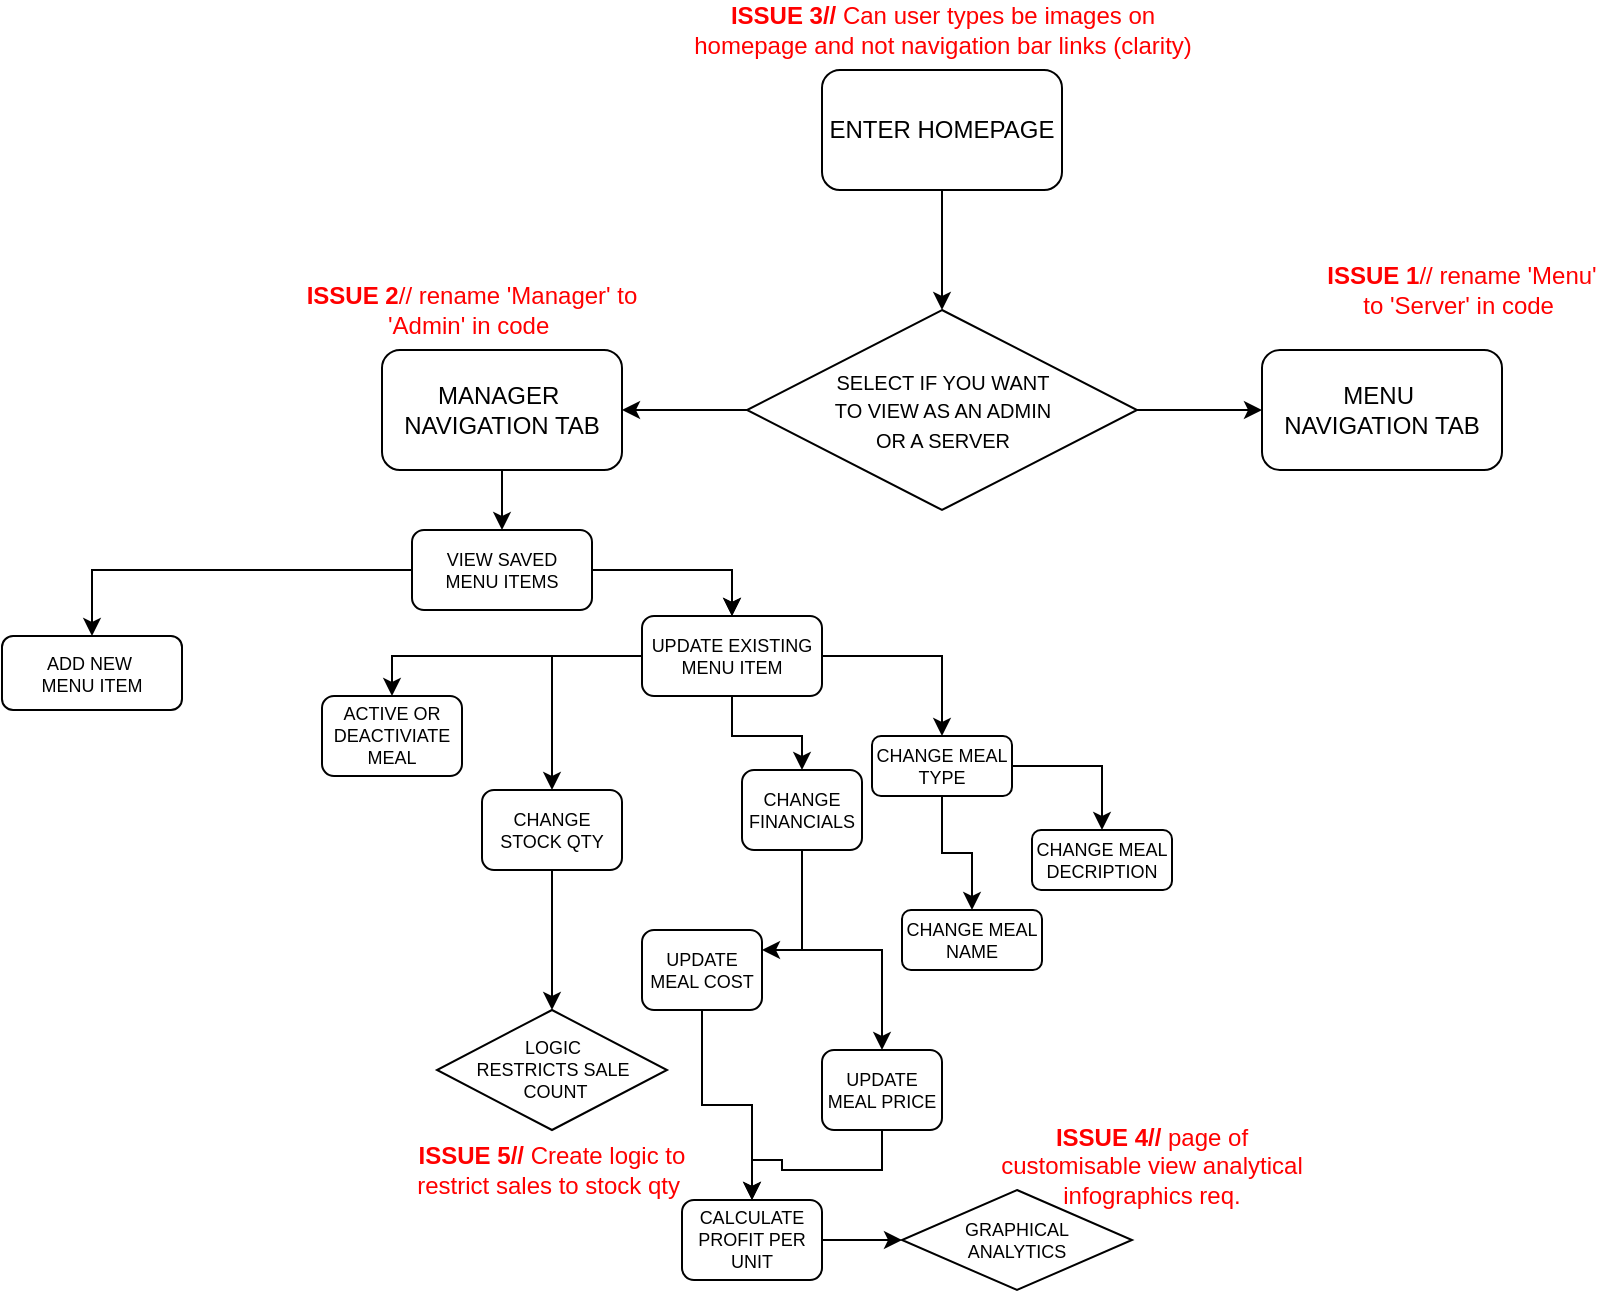 <mxfile version="13.9.6" type="github">
  <diagram name="Page-1" id="e7e014a7-5840-1c2e-5031-d8a46d1fe8dd">
    <mxGraphModel dx="991" dy="654" grid="1" gridSize="10" guides="1" tooltips="1" connect="1" arrows="1" fold="1" page="1" pageScale="1" pageWidth="1169" pageHeight="826" background="#ffffff" math="0" shadow="0">
      <root>
        <mxCell id="0" />
        <mxCell id="1" parent="0" />
        <mxCell id="AGuOc8GbQPeEdw_ynwzA-45" value="" style="edgeStyle=orthogonalEdgeStyle;rounded=0;orthogonalLoop=1;jettySize=auto;html=1;" parent="1" source="AGuOc8GbQPeEdw_ynwzA-42" target="AGuOc8GbQPeEdw_ynwzA-43" edge="1">
          <mxGeometry relative="1" as="geometry" />
        </mxCell>
        <mxCell id="AGuOc8GbQPeEdw_ynwzA-42" value="ENTER HOMEPAGE" style="rounded=1;whiteSpace=wrap;html=1;" parent="1" vertex="1">
          <mxGeometry x="480" y="100" width="120" height="60" as="geometry" />
        </mxCell>
        <mxCell id="AGuOc8GbQPeEdw_ynwzA-48" value="" style="edgeStyle=orthogonalEdgeStyle;rounded=0;orthogonalLoop=1;jettySize=auto;html=1;" parent="1" source="AGuOc8GbQPeEdw_ynwzA-43" target="AGuOc8GbQPeEdw_ynwzA-47" edge="1">
          <mxGeometry relative="1" as="geometry" />
        </mxCell>
        <mxCell id="AGuOc8GbQPeEdw_ynwzA-49" value="" style="edgeStyle=orthogonalEdgeStyle;rounded=0;orthogonalLoop=1;jettySize=auto;html=1;" parent="1" source="AGuOc8GbQPeEdw_ynwzA-43" target="AGuOc8GbQPeEdw_ynwzA-46" edge="1">
          <mxGeometry relative="1" as="geometry" />
        </mxCell>
        <mxCell id="AGuOc8GbQPeEdw_ynwzA-43" value="&lt;font style=&quot;font-size: 10px&quot;&gt;SELECT IF YOU WANT &lt;br&gt;TO VIEW AS AN ADMIN &lt;br&gt;OR A SERVER&lt;/font&gt;" style="rhombus;whiteSpace=wrap;html=1;" parent="1" vertex="1">
          <mxGeometry x="442.5" y="220" width="195" height="100" as="geometry" />
        </mxCell>
        <mxCell id="-RGO8fO24sxqpMGSyuH2-9" value="" style="edgeStyle=orthogonalEdgeStyle;rounded=0;orthogonalLoop=1;jettySize=auto;html=1;fontSize=9;" edge="1" parent="1" source="AGuOc8GbQPeEdw_ynwzA-46" target="-RGO8fO24sxqpMGSyuH2-1">
          <mxGeometry relative="1" as="geometry" />
        </mxCell>
        <mxCell id="AGuOc8GbQPeEdw_ynwzA-46" value="MANAGER&amp;nbsp;&lt;br&gt;NAVIGATION TAB" style="rounded=1;whiteSpace=wrap;html=1;" parent="1" vertex="1">
          <mxGeometry x="260" y="240" width="120" height="60" as="geometry" />
        </mxCell>
        <mxCell id="AGuOc8GbQPeEdw_ynwzA-47" value="MENU&amp;nbsp;&lt;br&gt;NAVIGATION TAB" style="rounded=1;whiteSpace=wrap;html=1;" parent="1" vertex="1">
          <mxGeometry x="700" y="240" width="120" height="60" as="geometry" />
        </mxCell>
        <mxCell id="AGuOc8GbQPeEdw_ynwzA-51" value="&lt;b&gt;ISSUE 1&lt;/b&gt;// rename &#39;Menu&#39; to &#39;Server&#39; in code&amp;nbsp;" style="text;html=1;strokeColor=none;fillColor=none;align=center;verticalAlign=middle;whiteSpace=wrap;rounded=0;fontColor=#FF0000;" parent="1" vertex="1">
          <mxGeometry x="730" y="200" width="140" height="20" as="geometry" />
        </mxCell>
        <mxCell id="AGuOc8GbQPeEdw_ynwzA-52" value="&lt;b&gt;ISSUE 2&lt;/b&gt;// rename &#39;Manager&#39; to &#39;Admin&#39; in code&amp;nbsp;" style="text;html=1;strokeColor=none;fillColor=none;align=center;verticalAlign=middle;whiteSpace=wrap;rounded=0;fontColor=#FF0000;" parent="1" vertex="1">
          <mxGeometry x="220" y="210" width="170" height="20" as="geometry" />
        </mxCell>
        <mxCell id="AGuOc8GbQPeEdw_ynwzA-53" value="&lt;b&gt;ISSUE 3// &lt;/b&gt;Can user types be images on homepage and not navigation bar links (clarity)" style="text;html=1;strokeColor=none;fillColor=none;align=center;verticalAlign=middle;whiteSpace=wrap;rounded=0;fontColor=#FF0000;" parent="1" vertex="1">
          <mxGeometry x="408.75" y="70" width="262.5" height="20" as="geometry" />
        </mxCell>
        <mxCell id="-RGO8fO24sxqpMGSyuH2-11" value="" style="edgeStyle=orthogonalEdgeStyle;rounded=0;orthogonalLoop=1;jettySize=auto;html=1;fontSize=9;" edge="1" parent="1" source="-RGO8fO24sxqpMGSyuH2-1" target="-RGO8fO24sxqpMGSyuH2-6">
          <mxGeometry relative="1" as="geometry" />
        </mxCell>
        <mxCell id="-RGO8fO24sxqpMGSyuH2-12" value="" style="edgeStyle=orthogonalEdgeStyle;rounded=0;orthogonalLoop=1;jettySize=auto;html=1;fontSize=9;" edge="1" parent="1" source="-RGO8fO24sxqpMGSyuH2-1" target="-RGO8fO24sxqpMGSyuH2-6">
          <mxGeometry relative="1" as="geometry" />
        </mxCell>
        <mxCell id="-RGO8fO24sxqpMGSyuH2-13" style="edgeStyle=orthogonalEdgeStyle;rounded=0;orthogonalLoop=1;jettySize=auto;html=1;fontSize=9;" edge="1" parent="1" source="-RGO8fO24sxqpMGSyuH2-1" target="-RGO8fO24sxqpMGSyuH2-5">
          <mxGeometry relative="1" as="geometry" />
        </mxCell>
        <mxCell id="-RGO8fO24sxqpMGSyuH2-1" value="VIEW SAVED &lt;br&gt;MENU ITEMS" style="rounded=1;whiteSpace=wrap;html=1;fontSize=9;" vertex="1" parent="1">
          <mxGeometry x="275" y="330" width="90" height="40" as="geometry" />
        </mxCell>
        <mxCell id="-RGO8fO24sxqpMGSyuH2-5" value="ADD NEW&amp;nbsp;&lt;br&gt;MENU ITEM" style="rounded=1;whiteSpace=wrap;html=1;fontSize=9;" vertex="1" parent="1">
          <mxGeometry x="70" y="383" width="90" height="37" as="geometry" />
        </mxCell>
        <mxCell id="-RGO8fO24sxqpMGSyuH2-16" style="edgeStyle=orthogonalEdgeStyle;rounded=0;orthogonalLoop=1;jettySize=auto;html=1;fontSize=9;" edge="1" parent="1" source="-RGO8fO24sxqpMGSyuH2-6" target="-RGO8fO24sxqpMGSyuH2-8">
          <mxGeometry relative="1" as="geometry" />
        </mxCell>
        <mxCell id="-RGO8fO24sxqpMGSyuH2-17" style="edgeStyle=orthogonalEdgeStyle;rounded=0;orthogonalLoop=1;jettySize=auto;html=1;entryX=0.5;entryY=0;entryDx=0;entryDy=0;fontSize=9;" edge="1" parent="1" source="-RGO8fO24sxqpMGSyuH2-6" target="-RGO8fO24sxqpMGSyuH2-14">
          <mxGeometry relative="1" as="geometry" />
        </mxCell>
        <mxCell id="-RGO8fO24sxqpMGSyuH2-18" style="edgeStyle=orthogonalEdgeStyle;rounded=0;orthogonalLoop=1;jettySize=auto;html=1;entryX=0.5;entryY=0;entryDx=0;entryDy=0;fontSize=9;" edge="1" parent="1" source="-RGO8fO24sxqpMGSyuH2-6" target="-RGO8fO24sxqpMGSyuH2-15">
          <mxGeometry relative="1" as="geometry" />
        </mxCell>
        <mxCell id="-RGO8fO24sxqpMGSyuH2-43" style="edgeStyle=orthogonalEdgeStyle;rounded=0;orthogonalLoop=1;jettySize=auto;html=1;entryX=0.5;entryY=0;entryDx=0;entryDy=0;fontSize=9;" edge="1" parent="1" source="-RGO8fO24sxqpMGSyuH2-6" target="-RGO8fO24sxqpMGSyuH2-42">
          <mxGeometry relative="1" as="geometry" />
        </mxCell>
        <mxCell id="-RGO8fO24sxqpMGSyuH2-6" value="UPDATE EXISTING MENU ITEM" style="rounded=1;whiteSpace=wrap;html=1;fontSize=9;" vertex="1" parent="1">
          <mxGeometry x="390" y="373" width="90" height="40" as="geometry" />
        </mxCell>
        <mxCell id="-RGO8fO24sxqpMGSyuH2-39" value="" style="edgeStyle=orthogonalEdgeStyle;rounded=0;orthogonalLoop=1;jettySize=auto;html=1;fontSize=9;" edge="1" parent="1" source="-RGO8fO24sxqpMGSyuH2-8" target="-RGO8fO24sxqpMGSyuH2-37">
          <mxGeometry relative="1" as="geometry" />
        </mxCell>
        <mxCell id="-RGO8fO24sxqpMGSyuH2-8" value="CHANGE STOCK QTY" style="rounded=1;whiteSpace=wrap;html=1;fontSize=9;" vertex="1" parent="1">
          <mxGeometry x="310" y="460" width="70" height="40" as="geometry" />
        </mxCell>
        <mxCell id="-RGO8fO24sxqpMGSyuH2-28" style="edgeStyle=orthogonalEdgeStyle;rounded=0;orthogonalLoop=1;jettySize=auto;html=1;entryX=0.5;entryY=0;entryDx=0;entryDy=0;fontSize=9;" edge="1" parent="1" source="-RGO8fO24sxqpMGSyuH2-14" target="-RGO8fO24sxqpMGSyuH2-27">
          <mxGeometry relative="1" as="geometry" />
        </mxCell>
        <mxCell id="-RGO8fO24sxqpMGSyuH2-29" style="edgeStyle=orthogonalEdgeStyle;rounded=0;orthogonalLoop=1;jettySize=auto;html=1;entryX=1;entryY=0.25;entryDx=0;entryDy=0;fontSize=9;" edge="1" parent="1" source="-RGO8fO24sxqpMGSyuH2-14" target="-RGO8fO24sxqpMGSyuH2-26">
          <mxGeometry relative="1" as="geometry" />
        </mxCell>
        <mxCell id="-RGO8fO24sxqpMGSyuH2-14" value="CHANGE FINANCIALS" style="rounded=1;whiteSpace=wrap;html=1;fontSize=9;" vertex="1" parent="1">
          <mxGeometry x="440" y="450" width="60" height="40" as="geometry" />
        </mxCell>
        <mxCell id="-RGO8fO24sxqpMGSyuH2-21" style="edgeStyle=orthogonalEdgeStyle;rounded=0;orthogonalLoop=1;jettySize=auto;html=1;exitX=1;exitY=0.5;exitDx=0;exitDy=0;fontSize=9;entryX=0.5;entryY=0;entryDx=0;entryDy=0;" edge="1" parent="1" source="-RGO8fO24sxqpMGSyuH2-15" target="-RGO8fO24sxqpMGSyuH2-20">
          <mxGeometry relative="1" as="geometry">
            <mxPoint x="610.0" y="430" as="targetPoint" />
          </mxGeometry>
        </mxCell>
        <mxCell id="-RGO8fO24sxqpMGSyuH2-23" style="edgeStyle=orthogonalEdgeStyle;rounded=0;orthogonalLoop=1;jettySize=auto;html=1;entryX=0.5;entryY=0;entryDx=0;entryDy=0;fontSize=9;" edge="1" parent="1" source="-RGO8fO24sxqpMGSyuH2-15" target="-RGO8fO24sxqpMGSyuH2-19">
          <mxGeometry relative="1" as="geometry" />
        </mxCell>
        <mxCell id="-RGO8fO24sxqpMGSyuH2-15" value="CHANGE MEAL TYPE" style="rounded=1;whiteSpace=wrap;html=1;fontSize=9;" vertex="1" parent="1">
          <mxGeometry x="505" y="433" width="70" height="30" as="geometry" />
        </mxCell>
        <mxCell id="-RGO8fO24sxqpMGSyuH2-19" value="CHANGE MEAL NAME" style="rounded=1;whiteSpace=wrap;html=1;fontSize=9;" vertex="1" parent="1">
          <mxGeometry x="520" y="520" width="70" height="30" as="geometry" />
        </mxCell>
        <mxCell id="-RGO8fO24sxqpMGSyuH2-20" value="CHANGE MEAL DECRIPTION" style="rounded=1;whiteSpace=wrap;html=1;fontSize=9;" vertex="1" parent="1">
          <mxGeometry x="585" y="480" width="70" height="30" as="geometry" />
        </mxCell>
        <mxCell id="-RGO8fO24sxqpMGSyuH2-24" style="edgeStyle=orthogonalEdgeStyle;rounded=0;orthogonalLoop=1;jettySize=auto;html=1;exitX=0.5;exitY=1;exitDx=0;exitDy=0;fontSize=9;" edge="1" parent="1" source="-RGO8fO24sxqpMGSyuH2-15" target="-RGO8fO24sxqpMGSyuH2-15">
          <mxGeometry relative="1" as="geometry" />
        </mxCell>
        <mxCell id="-RGO8fO24sxqpMGSyuH2-31" value="" style="edgeStyle=orthogonalEdgeStyle;rounded=0;orthogonalLoop=1;jettySize=auto;html=1;fontSize=9;" edge="1" parent="1" source="-RGO8fO24sxqpMGSyuH2-26" target="-RGO8fO24sxqpMGSyuH2-30">
          <mxGeometry relative="1" as="geometry" />
        </mxCell>
        <mxCell id="-RGO8fO24sxqpMGSyuH2-26" value="UPDATE MEAL COST" style="rounded=1;whiteSpace=wrap;html=1;fontSize=9;" vertex="1" parent="1">
          <mxGeometry x="390" y="530" width="60" height="40" as="geometry" />
        </mxCell>
        <mxCell id="-RGO8fO24sxqpMGSyuH2-32" value="" style="edgeStyle=orthogonalEdgeStyle;rounded=0;orthogonalLoop=1;jettySize=auto;html=1;fontSize=9;" edge="1" parent="1" source="-RGO8fO24sxqpMGSyuH2-27" target="-RGO8fO24sxqpMGSyuH2-30">
          <mxGeometry relative="1" as="geometry" />
        </mxCell>
        <mxCell id="-RGO8fO24sxqpMGSyuH2-27" value="UPDATE MEAL PRICE" style="rounded=1;whiteSpace=wrap;html=1;fontSize=9;" vertex="1" parent="1">
          <mxGeometry x="480" y="590" width="60" height="40" as="geometry" />
        </mxCell>
        <mxCell id="-RGO8fO24sxqpMGSyuH2-34" value="" style="edgeStyle=orthogonalEdgeStyle;rounded=0;orthogonalLoop=1;jettySize=auto;html=1;fontSize=9;" edge="1" parent="1" source="-RGO8fO24sxqpMGSyuH2-30" target="-RGO8fO24sxqpMGSyuH2-33">
          <mxGeometry relative="1" as="geometry" />
        </mxCell>
        <mxCell id="-RGO8fO24sxqpMGSyuH2-30" value="CALCULATE PROFIT PER UNIT" style="rounded=1;whiteSpace=wrap;html=1;fontSize=9;" vertex="1" parent="1">
          <mxGeometry x="410" y="665" width="70" height="40" as="geometry" />
        </mxCell>
        <mxCell id="-RGO8fO24sxqpMGSyuH2-33" value="GRAPHICAL &lt;br&gt;ANALYTICS" style="rhombus;whiteSpace=wrap;html=1;fontSize=9;" vertex="1" parent="1">
          <mxGeometry x="520" y="660" width="115" height="50" as="geometry" />
        </mxCell>
        <mxCell id="-RGO8fO24sxqpMGSyuH2-37" value="LOGIC &lt;br&gt;RESTRICTS SALE&lt;br&gt;&amp;nbsp;COUNT" style="rhombus;whiteSpace=wrap;html=1;fontSize=9;" vertex="1" parent="1">
          <mxGeometry x="287.5" y="570" width="115" height="60" as="geometry" />
        </mxCell>
        <mxCell id="-RGO8fO24sxqpMGSyuH2-40" value="&lt;b&gt;ISSUE 4//&lt;/b&gt;&amp;nbsp;page of customisable view analytical infographics req." style="text;html=1;strokeColor=none;fillColor=none;align=center;verticalAlign=middle;whiteSpace=wrap;rounded=0;fontColor=#FF0000;" vertex="1" parent="1">
          <mxGeometry x="560" y="638" width="170" height="20" as="geometry" />
        </mxCell>
        <mxCell id="-RGO8fO24sxqpMGSyuH2-41" value="&lt;b&gt;ISSUE 5//&lt;/b&gt;&amp;nbsp;Create logic to restrict sales to stock qty&amp;nbsp;" style="text;html=1;strokeColor=none;fillColor=none;align=center;verticalAlign=middle;whiteSpace=wrap;rounded=0;fontColor=#FF0000;" vertex="1" parent="1">
          <mxGeometry x="260" y="629" width="170" height="42" as="geometry" />
        </mxCell>
        <mxCell id="-RGO8fO24sxqpMGSyuH2-42" value="ACTIVE OR DEACTIVIATE MEAL" style="rounded=1;whiteSpace=wrap;html=1;fontSize=9;" vertex="1" parent="1">
          <mxGeometry x="230" y="413" width="70" height="40" as="geometry" />
        </mxCell>
      </root>
    </mxGraphModel>
  </diagram>
</mxfile>
